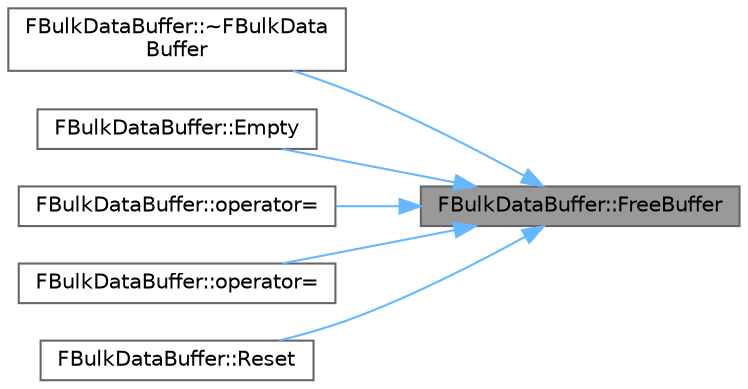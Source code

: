 digraph "FBulkDataBuffer::FreeBuffer"
{
 // INTERACTIVE_SVG=YES
 // LATEX_PDF_SIZE
  bgcolor="transparent";
  edge [fontname=Helvetica,fontsize=10,labelfontname=Helvetica,labelfontsize=10];
  node [fontname=Helvetica,fontsize=10,shape=box,height=0.2,width=0.4];
  rankdir="RL";
  Node1 [id="Node000001",label="FBulkDataBuffer::FreeBuffer",height=0.2,width=0.4,color="gray40", fillcolor="grey60", style="filled", fontcolor="black",tooltip=" "];
  Node1 -> Node2 [id="edge1_Node000001_Node000002",dir="back",color="steelblue1",style="solid",tooltip=" "];
  Node2 [id="Node000002",label="FBulkDataBuffer::~FBulkData\lBuffer",height=0.2,width=0.4,color="grey40", fillcolor="white", style="filled",URL="$dc/ddb/classFBulkDataBuffer.html#ae05622ee39531adab246480e56d52699",tooltip="Destructor."];
  Node1 -> Node3 [id="edge2_Node000001_Node000003",dir="back",color="steelblue1",style="solid",tooltip=" "];
  Node3 [id="Node000003",label="FBulkDataBuffer::Empty",height=0.2,width=0.4,color="grey40", fillcolor="white", style="filled",URL="$dc/ddb/classFBulkDataBuffer.html#a6e83af2b9a2014f601ae125a615c39f8",tooltip="Frees the internal buffer and sets the internal TArrayView to an empty state."];
  Node1 -> Node4 [id="edge3_Node000001_Node000004",dir="back",color="steelblue1",style="solid",tooltip=" "];
  Node4 [id="Node000004",label="FBulkDataBuffer::operator=",height=0.2,width=0.4,color="grey40", fillcolor="white", style="filled",URL="$dc/ddb/classFBulkDataBuffer.html#a163e44345f411a204fedbd67eb934f0c",tooltip="Assignment operator which will create it's own memory buffer and then copy from the source object rat..."];
  Node1 -> Node5 [id="edge4_Node000001_Node000005",dir="back",color="steelblue1",style="solid",tooltip=" "];
  Node5 [id="Node000005",label="FBulkDataBuffer::operator=",height=0.2,width=0.4,color="grey40", fillcolor="white", style="filled",URL="$dc/ddb/classFBulkDataBuffer.html#a647251aa7f51e345d93d221e24355f7a",tooltip="Move assignment operator."];
  Node1 -> Node6 [id="edge5_Node000001_Node000006",dir="back",color="steelblue1",style="solid",tooltip=" "];
  Node6 [id="Node000006",label="FBulkDataBuffer::Reset",height=0.2,width=0.4,color="grey40", fillcolor="white", style="filled",URL="$dc/ddb/classFBulkDataBuffer.html#a493871754b13a6c5720224b982e78f69",tooltip="Frees any existing buffer and takes ownership of the buffer provided instead."];
}
